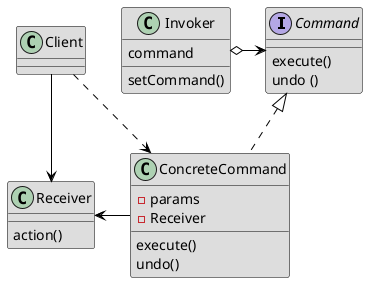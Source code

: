 @startuml Command structure

skinparam class {
BackgroundColor #DDDDDD
BorderColor black
ArrowColor black
}


interface Command {
    execute()
    undo ()
}

class Invoker{
    command 
    setCommand()
}

class ConcreteCommand{
    -params
    -Receiver
    execute()
    undo()
}

class Receiver{
    action()
}

Command <|.. ConcreteCommand
ConcreteCommand -left-> Receiver
Invoker o-right-> Command
Client -->Receiver
Client ..>ConcreteCommand
@enduml
